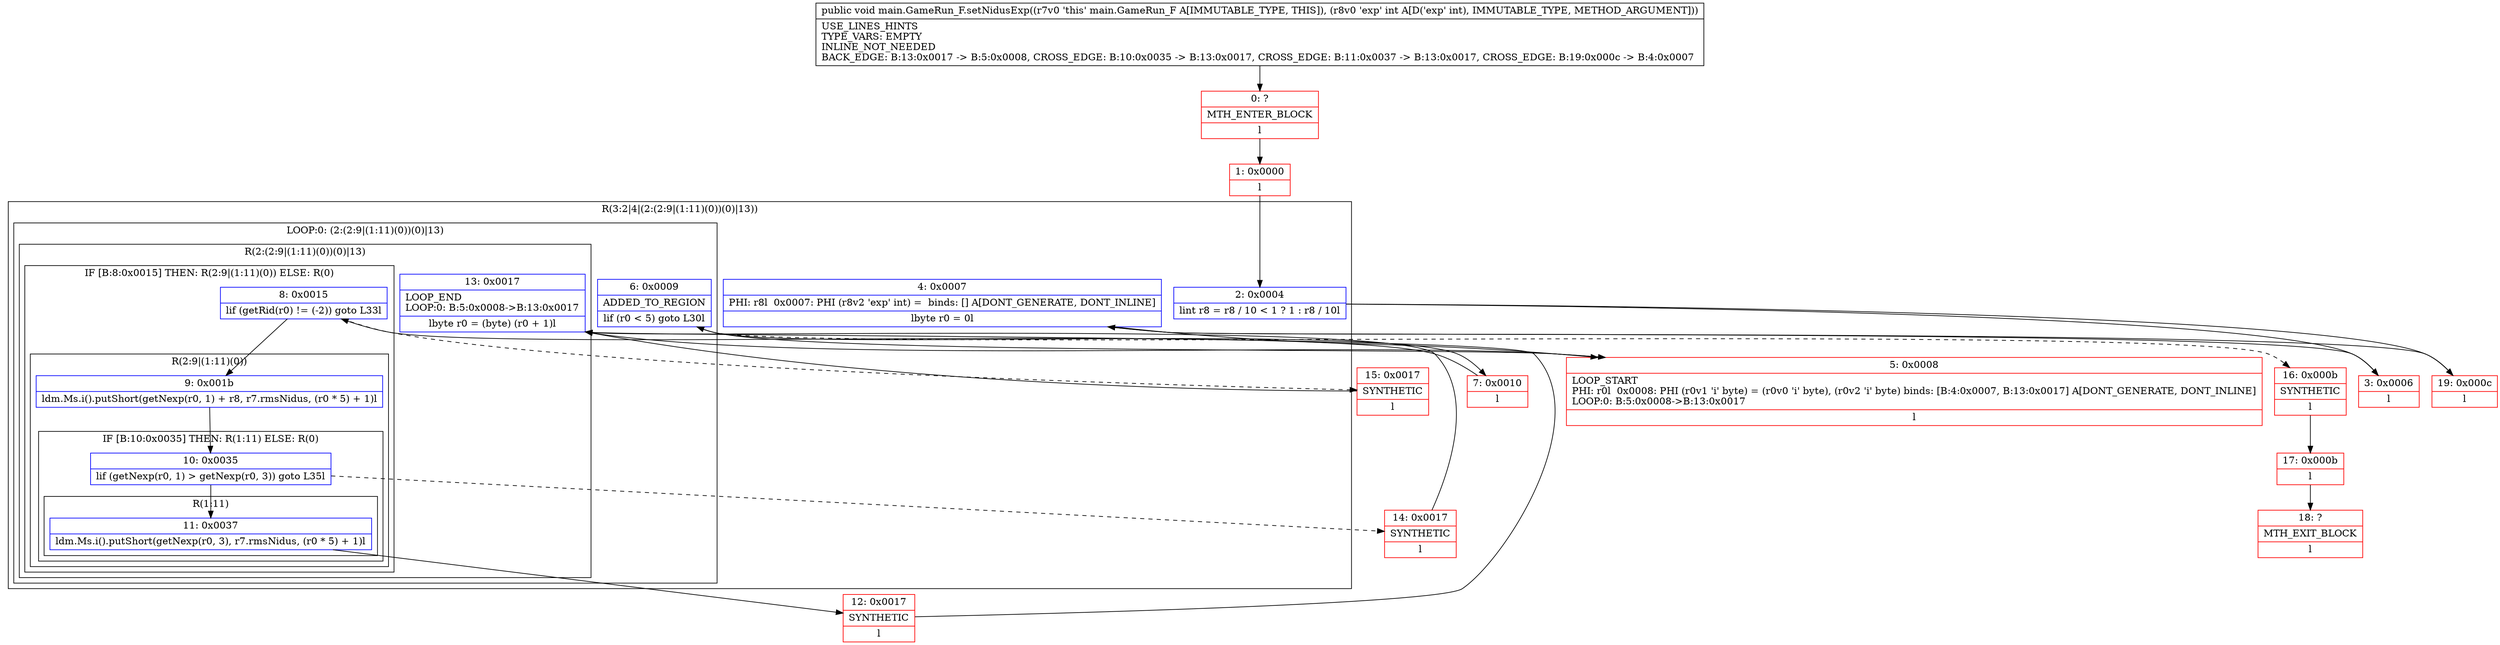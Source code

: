 digraph "CFG formain.GameRun_F.setNidusExp(I)V" {
subgraph cluster_Region_411310615 {
label = "R(3:2|4|(2:(2:9|(1:11)(0))(0)|13))";
node [shape=record,color=blue];
Node_2 [shape=record,label="{2\:\ 0x0004|lint r8 = r8 \/ 10 \< 1 ? 1 : r8 \/ 10l}"];
Node_4 [shape=record,label="{4\:\ 0x0007|PHI: r8l  0x0007: PHI (r8v2 'exp' int) =  binds: [] A[DONT_GENERATE, DONT_INLINE]\l|lbyte r0 = 0l}"];
subgraph cluster_LoopRegion_651914753 {
label = "LOOP:0: (2:(2:9|(1:11)(0))(0)|13)";
node [shape=record,color=blue];
Node_6 [shape=record,label="{6\:\ 0x0009|ADDED_TO_REGION\l|lif (r0 \< 5) goto L30l}"];
subgraph cluster_Region_127149011 {
label = "R(2:(2:9|(1:11)(0))(0)|13)";
node [shape=record,color=blue];
subgraph cluster_IfRegion_1064883604 {
label = "IF [B:8:0x0015] THEN: R(2:9|(1:11)(0)) ELSE: R(0)";
node [shape=record,color=blue];
Node_8 [shape=record,label="{8\:\ 0x0015|lif (getRid(r0) != (\-2)) goto L33l}"];
subgraph cluster_Region_616800138 {
label = "R(2:9|(1:11)(0))";
node [shape=record,color=blue];
Node_9 [shape=record,label="{9\:\ 0x001b|ldm.Ms.i().putShort(getNexp(r0, 1) + r8, r7.rmsNidus, (r0 * 5) + 1)l}"];
subgraph cluster_IfRegion_125776446 {
label = "IF [B:10:0x0035] THEN: R(1:11) ELSE: R(0)";
node [shape=record,color=blue];
Node_10 [shape=record,label="{10\:\ 0x0035|lif (getNexp(r0, 1) \> getNexp(r0, 3)) goto L35l}"];
subgraph cluster_Region_2057957302 {
label = "R(1:11)";
node [shape=record,color=blue];
Node_11 [shape=record,label="{11\:\ 0x0037|ldm.Ms.i().putShort(getNexp(r0, 3), r7.rmsNidus, (r0 * 5) + 1)l}"];
}
subgraph cluster_Region_1654137507 {
label = "R(0)";
node [shape=record,color=blue];
}
}
}
subgraph cluster_Region_1576520452 {
label = "R(0)";
node [shape=record,color=blue];
}
}
Node_13 [shape=record,label="{13\:\ 0x0017|LOOP_END\lLOOP:0: B:5:0x0008\-\>B:13:0x0017\l|lbyte r0 = (byte) (r0 + 1)l}"];
}
}
}
Node_0 [shape=record,color=red,label="{0\:\ ?|MTH_ENTER_BLOCK\l|l}"];
Node_1 [shape=record,color=red,label="{1\:\ 0x0000|l}"];
Node_3 [shape=record,color=red,label="{3\:\ 0x0006|l}"];
Node_5 [shape=record,color=red,label="{5\:\ 0x0008|LOOP_START\lPHI: r0l  0x0008: PHI (r0v1 'i' byte) = (r0v0 'i' byte), (r0v2 'i' byte) binds: [B:4:0x0007, B:13:0x0017] A[DONT_GENERATE, DONT_INLINE]\lLOOP:0: B:5:0x0008\-\>B:13:0x0017\l|l}"];
Node_7 [shape=record,color=red,label="{7\:\ 0x0010|l}"];
Node_12 [shape=record,color=red,label="{12\:\ 0x0017|SYNTHETIC\l|l}"];
Node_14 [shape=record,color=red,label="{14\:\ 0x0017|SYNTHETIC\l|l}"];
Node_15 [shape=record,color=red,label="{15\:\ 0x0017|SYNTHETIC\l|l}"];
Node_16 [shape=record,color=red,label="{16\:\ 0x000b|SYNTHETIC\l|l}"];
Node_17 [shape=record,color=red,label="{17\:\ 0x000b|l}"];
Node_18 [shape=record,color=red,label="{18\:\ ?|MTH_EXIT_BLOCK\l|l}"];
Node_19 [shape=record,color=red,label="{19\:\ 0x000c|l}"];
MethodNode[shape=record,label="{public void main.GameRun_F.setNidusExp((r7v0 'this' main.GameRun_F A[IMMUTABLE_TYPE, THIS]), (r8v0 'exp' int A[D('exp' int), IMMUTABLE_TYPE, METHOD_ARGUMENT]))  | USE_LINES_HINTS\lTYPE_VARS: EMPTY\lINLINE_NOT_NEEDED\lBACK_EDGE: B:13:0x0017 \-\> B:5:0x0008, CROSS_EDGE: B:10:0x0035 \-\> B:13:0x0017, CROSS_EDGE: B:11:0x0037 \-\> B:13:0x0017, CROSS_EDGE: B:19:0x000c \-\> B:4:0x0007\l}"];
MethodNode -> Node_0;
Node_2 -> Node_3;
Node_2 -> Node_19;
Node_4 -> Node_5;
Node_6 -> Node_7;
Node_6 -> Node_16[style=dashed];
Node_8 -> Node_9;
Node_8 -> Node_15[style=dashed];
Node_9 -> Node_10;
Node_10 -> Node_11;
Node_10 -> Node_14[style=dashed];
Node_11 -> Node_12;
Node_13 -> Node_5;
Node_0 -> Node_1;
Node_1 -> Node_2;
Node_3 -> Node_4;
Node_5 -> Node_6;
Node_7 -> Node_8;
Node_12 -> Node_13;
Node_14 -> Node_13;
Node_15 -> Node_13;
Node_16 -> Node_17;
Node_17 -> Node_18;
Node_19 -> Node_4;
}

